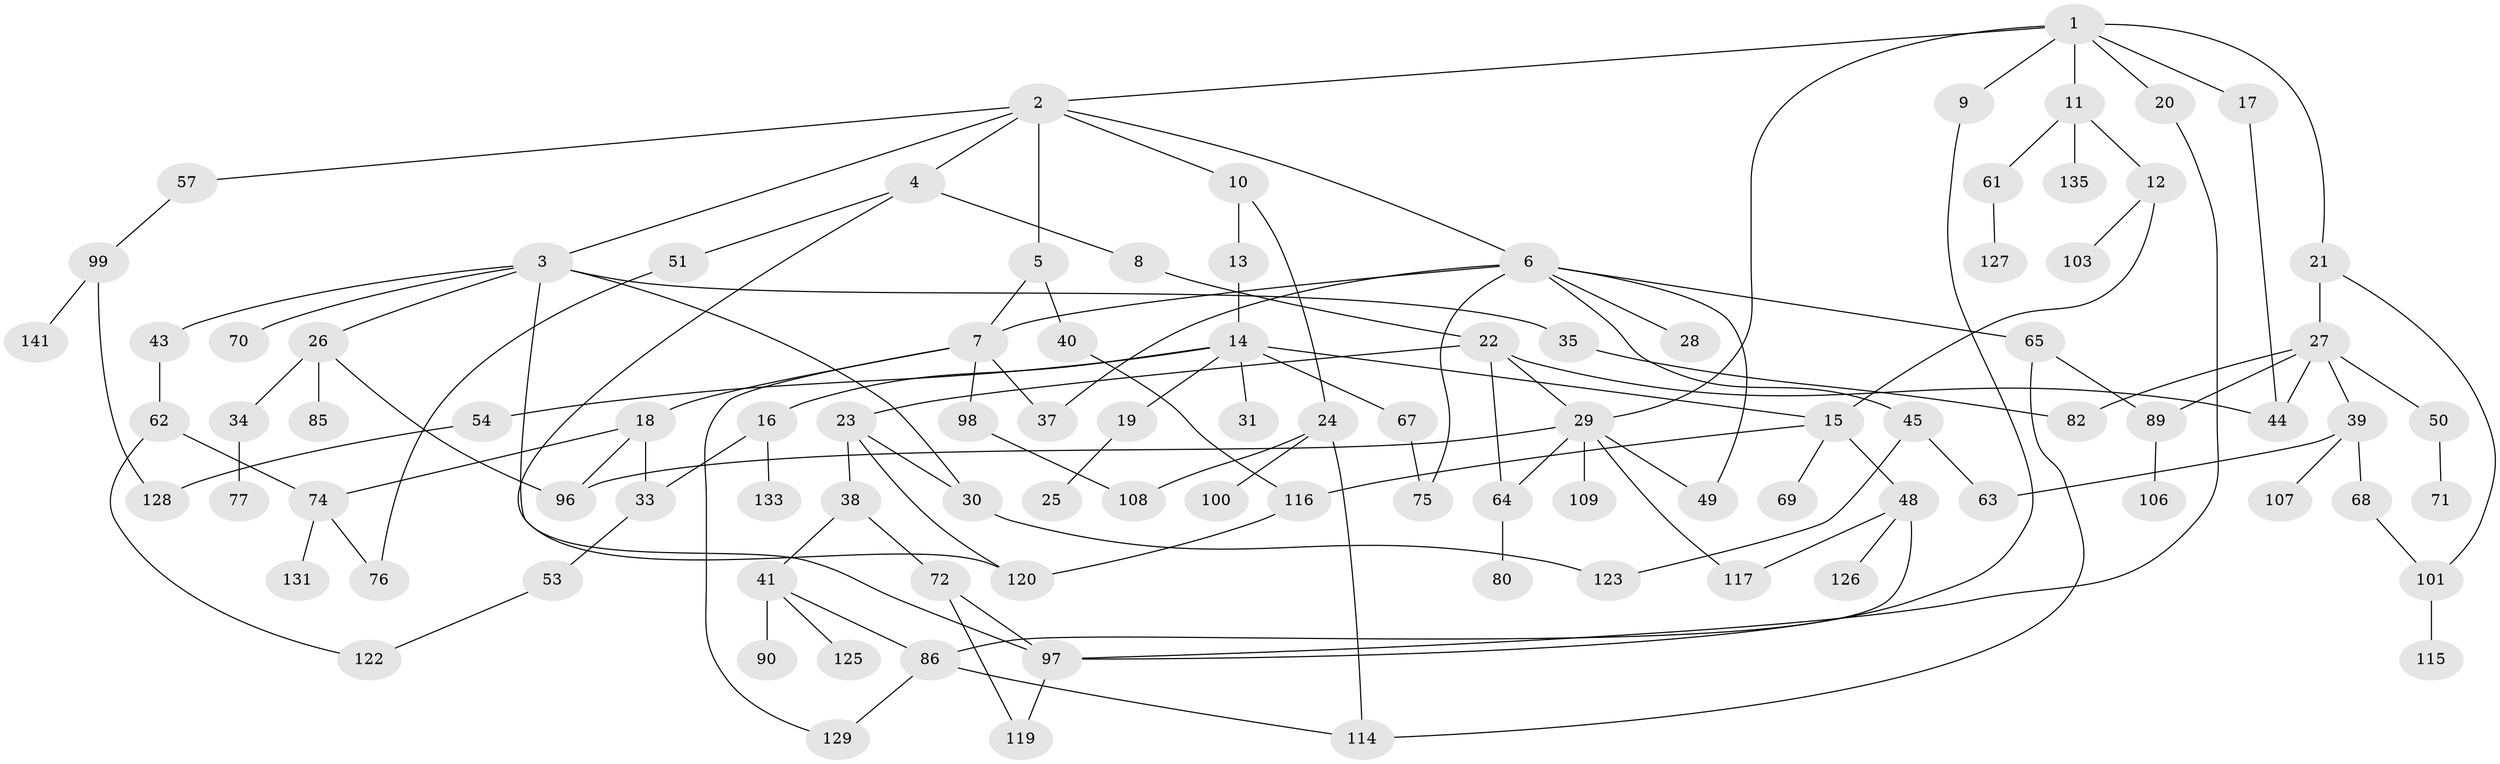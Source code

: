 // original degree distribution, {7: 0.028368794326241134, 4: 0.14184397163120568, 3: 0.2127659574468085, 6: 0.014184397163120567, 2: 0.2907801418439716, 5: 0.028368794326241134, 1: 0.28368794326241137}
// Generated by graph-tools (version 1.1) at 2025/16/03/04/25 18:16:56]
// undirected, 98 vertices, 132 edges
graph export_dot {
graph [start="1"]
  node [color=gray90,style=filled];
  1;
  2;
  3;
  4;
  5;
  6 [super="+36"];
  7 [super="+42"];
  8;
  9;
  10;
  11;
  12;
  13 [super="+58"];
  14;
  15 [super="+47+79"];
  16;
  17 [super="+92+56"];
  18;
  19;
  20;
  21 [super="+95"];
  22;
  23;
  24;
  25 [super="+137"];
  26;
  27 [super="+32"];
  28 [super="+59"];
  29 [super="+60"];
  30 [super="+118+136"];
  31;
  33 [super="+52"];
  34 [super="+55"];
  35 [super="+102+81"];
  37;
  38;
  39 [super="+46"];
  40;
  41;
  43;
  44;
  45 [super="+73+66"];
  48;
  49 [super="+112+93"];
  50 [super="+113"];
  51;
  53 [super="+84+140"];
  54;
  57;
  61;
  62 [super="+83"];
  63;
  64;
  65;
  67;
  68;
  69;
  70 [super="+105"];
  71;
  72 [super="+88"];
  74 [super="+78"];
  75;
  76;
  77;
  80;
  82;
  85 [super="+94"];
  86 [super="+91+132"];
  89 [super="+104"];
  90;
  96;
  97 [super="+134"];
  98;
  99;
  100;
  101;
  103;
  106;
  107;
  108;
  109;
  114;
  115;
  116 [super="+124"];
  117;
  119 [super="+121"];
  120;
  122;
  123;
  125;
  126;
  127;
  128;
  129 [super="+138"];
  131;
  133;
  135;
  141;
  1 -- 2;
  1 -- 9;
  1 -- 11;
  1 -- 17;
  1 -- 20;
  1 -- 21;
  1 -- 29;
  2 -- 3;
  2 -- 4;
  2 -- 5;
  2 -- 6;
  2 -- 10;
  2 -- 57;
  3 -- 26;
  3 -- 30;
  3 -- 35;
  3 -- 43;
  3 -- 70;
  3 -- 120;
  4 -- 8;
  4 -- 51;
  4 -- 97;
  5 -- 7;
  5 -- 40;
  6 -- 28;
  6 -- 49;
  6 -- 65;
  6 -- 75;
  6 -- 37;
  6 -- 45;
  6 -- 7;
  7 -- 18;
  7 -- 98;
  7 -- 129;
  7 -- 37;
  8 -- 22;
  9 -- 97;
  10 -- 13;
  10 -- 24;
  11 -- 12;
  11 -- 61;
  11 -- 135;
  12 -- 15;
  12 -- 103;
  13 -- 14;
  14 -- 16;
  14 -- 19;
  14 -- 31;
  14 -- 54;
  14 -- 67;
  14 -- 15;
  15 -- 48;
  15 -- 69;
  15 -- 116;
  16 -- 133;
  16 -- 33;
  17 -- 44;
  18 -- 33;
  18 -- 74;
  18 -- 96;
  19 -- 25 [weight=2];
  20 -- 97;
  21 -- 27;
  21 -- 101;
  22 -- 23;
  22 -- 29;
  22 -- 44;
  22 -- 64;
  23 -- 38;
  23 -- 120;
  23 -- 30;
  24 -- 100;
  24 -- 108;
  24 -- 114;
  26 -- 34;
  26 -- 85;
  26 -- 96;
  27 -- 50;
  27 -- 82;
  27 -- 89;
  27 -- 44;
  27 -- 39;
  29 -- 64;
  29 -- 117;
  29 -- 96;
  29 -- 49;
  29 -- 109;
  30 -- 123;
  33 -- 53;
  34 -- 77;
  35 -- 82;
  38 -- 41;
  38 -- 72;
  39 -- 63;
  39 -- 68;
  39 -- 107;
  40 -- 116;
  41 -- 90;
  41 -- 125;
  41 -- 86;
  43 -- 62;
  45 -- 63;
  45 -- 123;
  48 -- 86;
  48 -- 117;
  48 -- 126;
  50 -- 71;
  51 -- 76;
  53 -- 122;
  54 -- 128;
  57 -- 99;
  61 -- 127;
  62 -- 122;
  62 -- 74;
  64 -- 80;
  65 -- 114;
  65 -- 89;
  67 -- 75;
  68 -- 101;
  72 -- 97;
  72 -- 119;
  74 -- 76;
  74 -- 131;
  86 -- 129;
  86 -- 114;
  89 -- 106;
  97 -- 119;
  98 -- 108;
  99 -- 128;
  99 -- 141;
  101 -- 115;
  116 -- 120;
}
